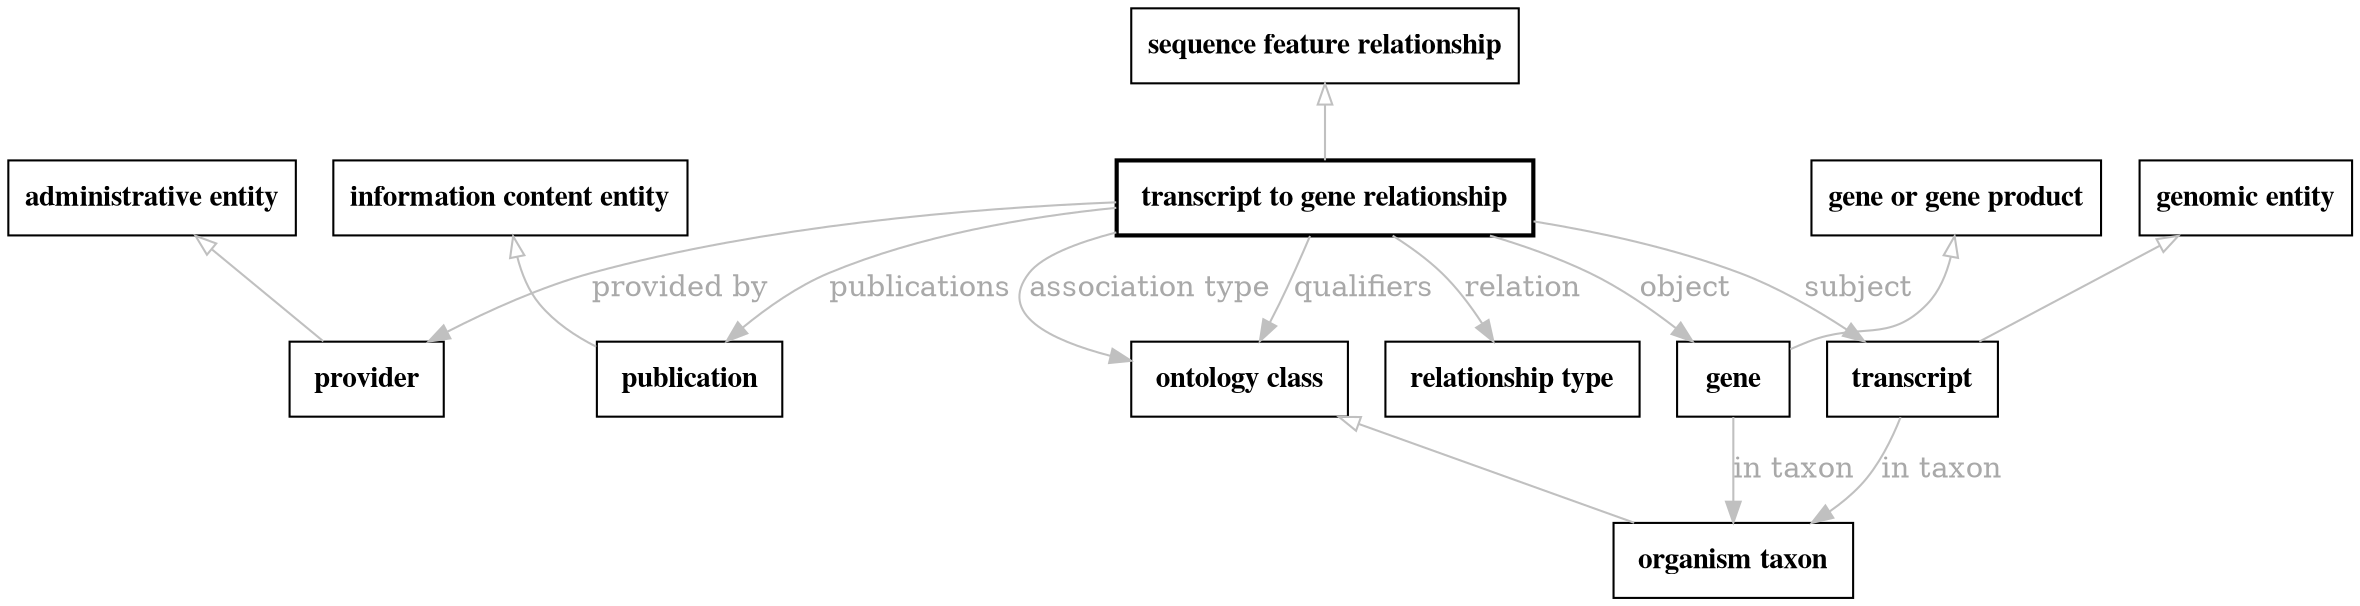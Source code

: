 // biolink model
digraph {
	graph [fontsize=32 penwidth=5]
	node [color=black fontname="times bold" shape=rectangle]
	edge [color=gray fontcolor=darkgray]
	"transcript to gene relationship" [label=" transcript to gene relationship " style=bold]
	"sequence feature relationship" -> "transcript to gene relationship" [label="" arrowtail=onormal dir=back]
	"transcript to gene relationship" -> provider [label="provided by"]
	provider [label=" provider " style=solid]
	"administrative entity" -> provider [label="" arrowtail=onormal dir=back]
	"transcript to gene relationship" -> publication [label=publications]
	publication [label=" publication " style=solid]
	"information content entity" -> publication [label="" arrowtail=onormal dir=back]
	"transcript to gene relationship" -> "ontology class" [label=qualifiers]
	"ontology class" [label=" ontology class " style=solid]
	"transcript to gene relationship" -> gene [label=object]
	gene [label=" gene " style=solid]
	"gene or gene product" -> gene [label="" arrowtail=onormal dir=back]
	gene -> "organism taxon" [label="in taxon"]
	"organism taxon" [label=" organism taxon " style=solid]
	"ontology class" -> "organism taxon" [label="" arrowtail=onormal dir=back]
	"transcript to gene relationship" -> "relationship type" [label=relation]
	"relationship type" [label=" relationship type " style=solid]
	"transcript to gene relationship" -> transcript [label=subject]
	transcript [label=" transcript " style=solid]
	"genomic entity" -> transcript [label="" arrowtail=onormal dir=back]
	transcript -> "organism taxon" [label="in taxon"]
	"transcript to gene relationship" -> "ontology class" [label="association type"]
}

